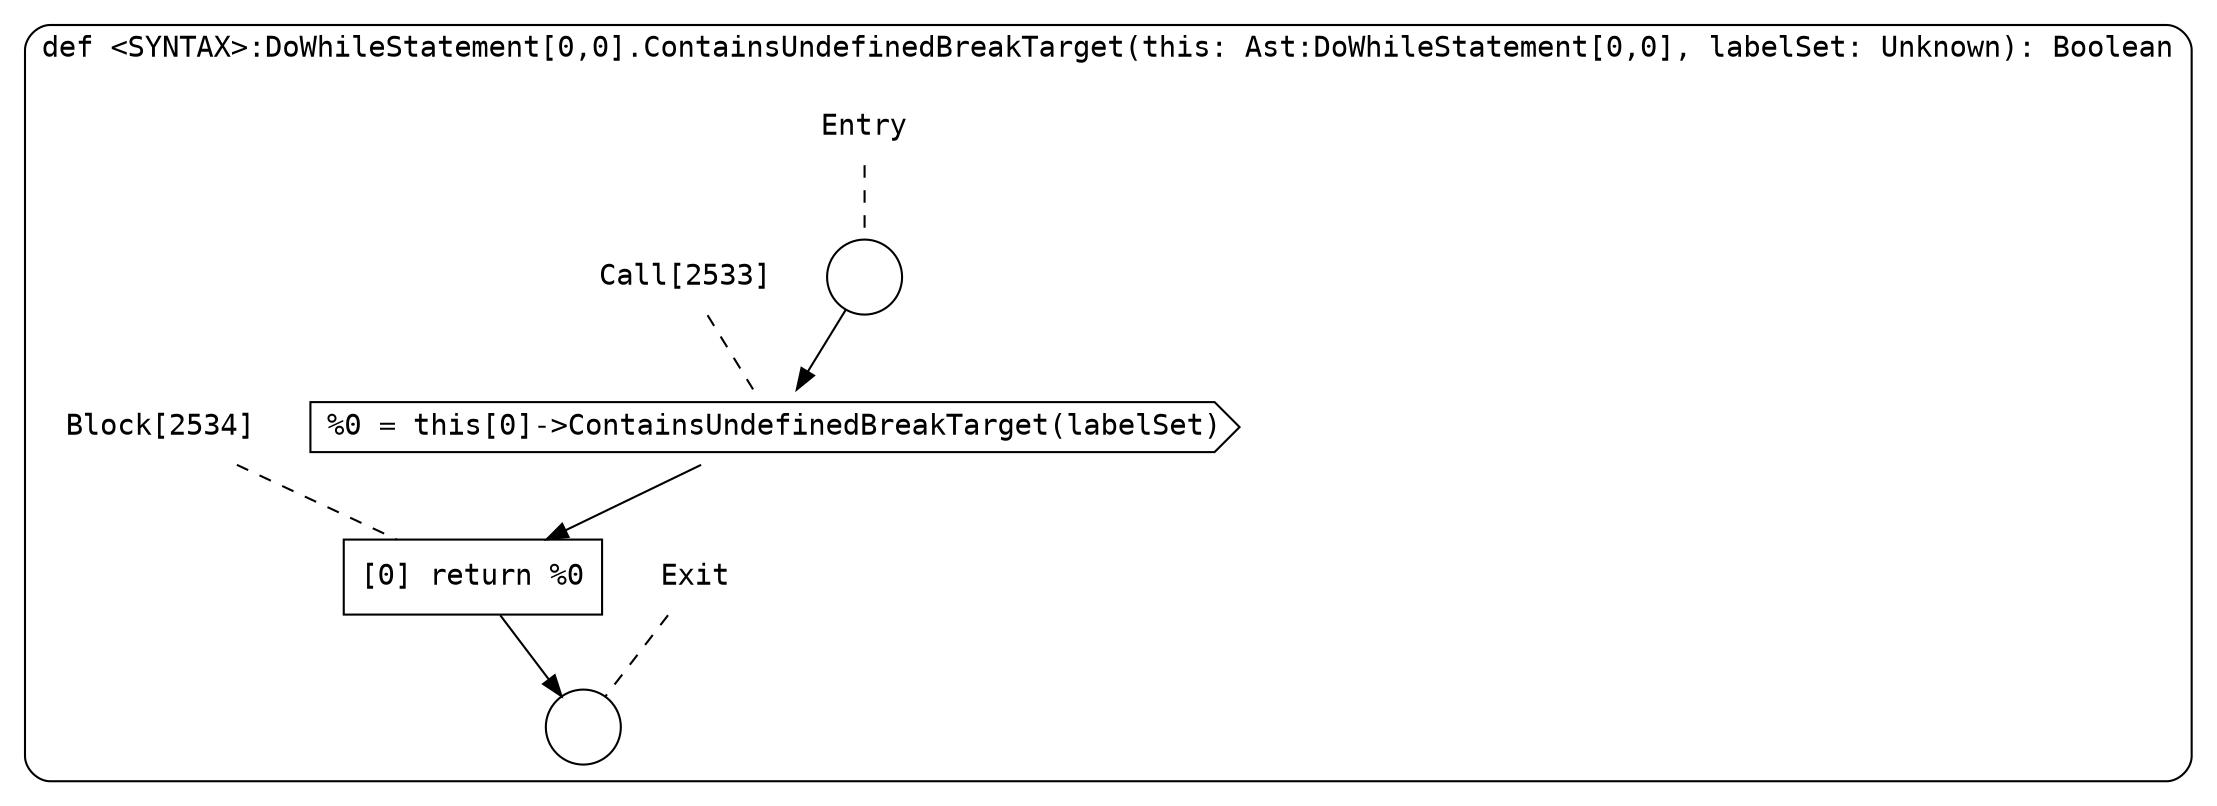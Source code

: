 digraph {
  graph [fontname = "Consolas"]
  node [fontname = "Consolas"]
  edge [fontname = "Consolas"]
  subgraph cluster552 {
    label = "def <SYNTAX>:DoWhileStatement[0,0].ContainsUndefinedBreakTarget(this: Ast:DoWhileStatement[0,0], labelSet: Unknown): Boolean"
    style = rounded
    cluster552_entry_name [shape=none, label=<<font color="black">Entry</font>>]
    cluster552_entry_name -> cluster552_entry [arrowhead=none, color="black", style=dashed]
    cluster552_entry [shape=circle label=" " color="black" fillcolor="white" style=filled]
    cluster552_entry -> node2533 [color="black"]
    cluster552_exit_name [shape=none, label=<<font color="black">Exit</font>>]
    cluster552_exit_name -> cluster552_exit [arrowhead=none, color="black", style=dashed]
    cluster552_exit [shape=circle label=" " color="black" fillcolor="white" style=filled]
    node2533_name [shape=none, label=<<font color="black">Call[2533]</font>>]
    node2533_name -> node2533 [arrowhead=none, color="black", style=dashed]
    node2533 [shape=cds, label=<<font color="black">%0 = this[0]-&gt;ContainsUndefinedBreakTarget(labelSet)</font>> color="black" fillcolor="white", style=filled]
    node2533 -> node2534 [color="black"]
    node2534_name [shape=none, label=<<font color="black">Block[2534]</font>>]
    node2534_name -> node2534 [arrowhead=none, color="black", style=dashed]
    node2534 [shape=box, label=<<font color="black">[0] return %0<BR ALIGN="LEFT"/></font>> color="black" fillcolor="white", style=filled]
    node2534 -> cluster552_exit [color="black"]
  }
}